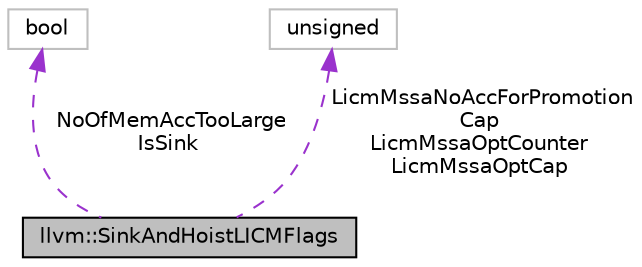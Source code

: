 digraph "llvm::SinkAndHoistLICMFlags"
{
 // LATEX_PDF_SIZE
  bgcolor="transparent";
  edge [fontname="Helvetica",fontsize="10",labelfontname="Helvetica",labelfontsize="10"];
  node [fontname="Helvetica",fontsize="10",shape=record];
  Node1 [label="llvm::SinkAndHoistLICMFlags",height=0.2,width=0.4,color="black", fillcolor="grey75", style="filled", fontcolor="black",tooltip="Flags controlling how much is checked when sinking or hoisting instructions."];
  Node2 -> Node1 [dir="back",color="darkorchid3",fontsize="10",style="dashed",label=" NoOfMemAccTooLarge\nIsSink" ,fontname="Helvetica"];
  Node2 [label="bool",height=0.2,width=0.4,color="grey75",tooltip=" "];
  Node3 -> Node1 [dir="back",color="darkorchid3",fontsize="10",style="dashed",label=" LicmMssaNoAccForPromotion\lCap\nLicmMssaOptCounter\nLicmMssaOptCap" ,fontname="Helvetica"];
  Node3 [label="unsigned",height=0.2,width=0.4,color="grey75",tooltip=" "];
}
